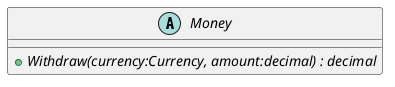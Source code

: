 @startuml
abstract class Money {
    + {abstract} Withdraw(currency:Currency, amount:decimal) : decimal
}
@enduml
